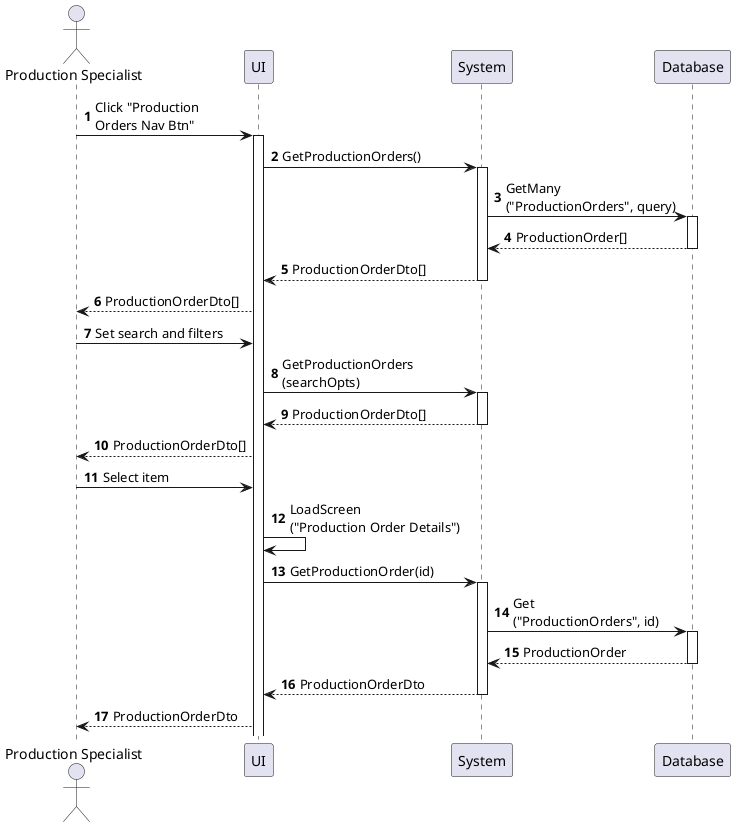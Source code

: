 @startuml production-order-view
autonumber

actor "Production Specialist" as a
participant UI as f
participant System as b
participant Database as d

a -> f : Click "Production\nOrders Nav Btn"
activate f
f -> b : GetProductionOrders()
activate b
b -> d : GetMany\n("ProductionOrders", query)
activate d
return ProductionOrder[]
return ProductionOrderDto[]
f --> a : ProductionOrderDto[]
a -> f : Set search and filters
f -> b : GetProductionOrders\n(searchOpts)
activate b
return ProductionOrderDto[]
f --> a : ProductionOrderDto[]
a -> f : Select item
f -> f : LoadScreen\n("Production Order Details")
f -> b : GetProductionOrder(id)
activate b
b -> d : Get\n("ProductionOrders", id)
activate d
return ProductionOrder
return ProductionOrderDto
f --> a : ProductionOrderDto
@enduml